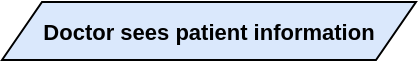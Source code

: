 <mxfile version="24.2.5" type="github">
  <diagram name="Page-1" id="sQ77rlIV0oNkLylMCGIl">
    <mxGraphModel dx="3659" dy="316" grid="0" gridSize="10" guides="1" tooltips="1" connect="1" arrows="1" fold="1" page="0" pageScale="1" pageWidth="827" pageHeight="1169" math="0" shadow="0">
      <root>
        <mxCell id="0" />
        <mxCell id="1" parent="0" />
        <mxCell id="BdWWr_sJzwSr1wSNOOl_-1" value="&lt;b&gt;Doctor sees patient information&lt;/b&gt;" style="shape=parallelogram;perimeter=parallelogramPerimeter;whiteSpace=wrap;html=1;fixedSize=1;fillColor=#dae8fc;strokeColor=#000000;fontFamily=Helvetica;fontSize=11;fontColor=default;labelBackgroundColor=none;" vertex="1" parent="1">
          <mxGeometry x="-2200" y="554" width="207" height="29" as="geometry" />
        </mxCell>
      </root>
    </mxGraphModel>
  </diagram>
</mxfile>

